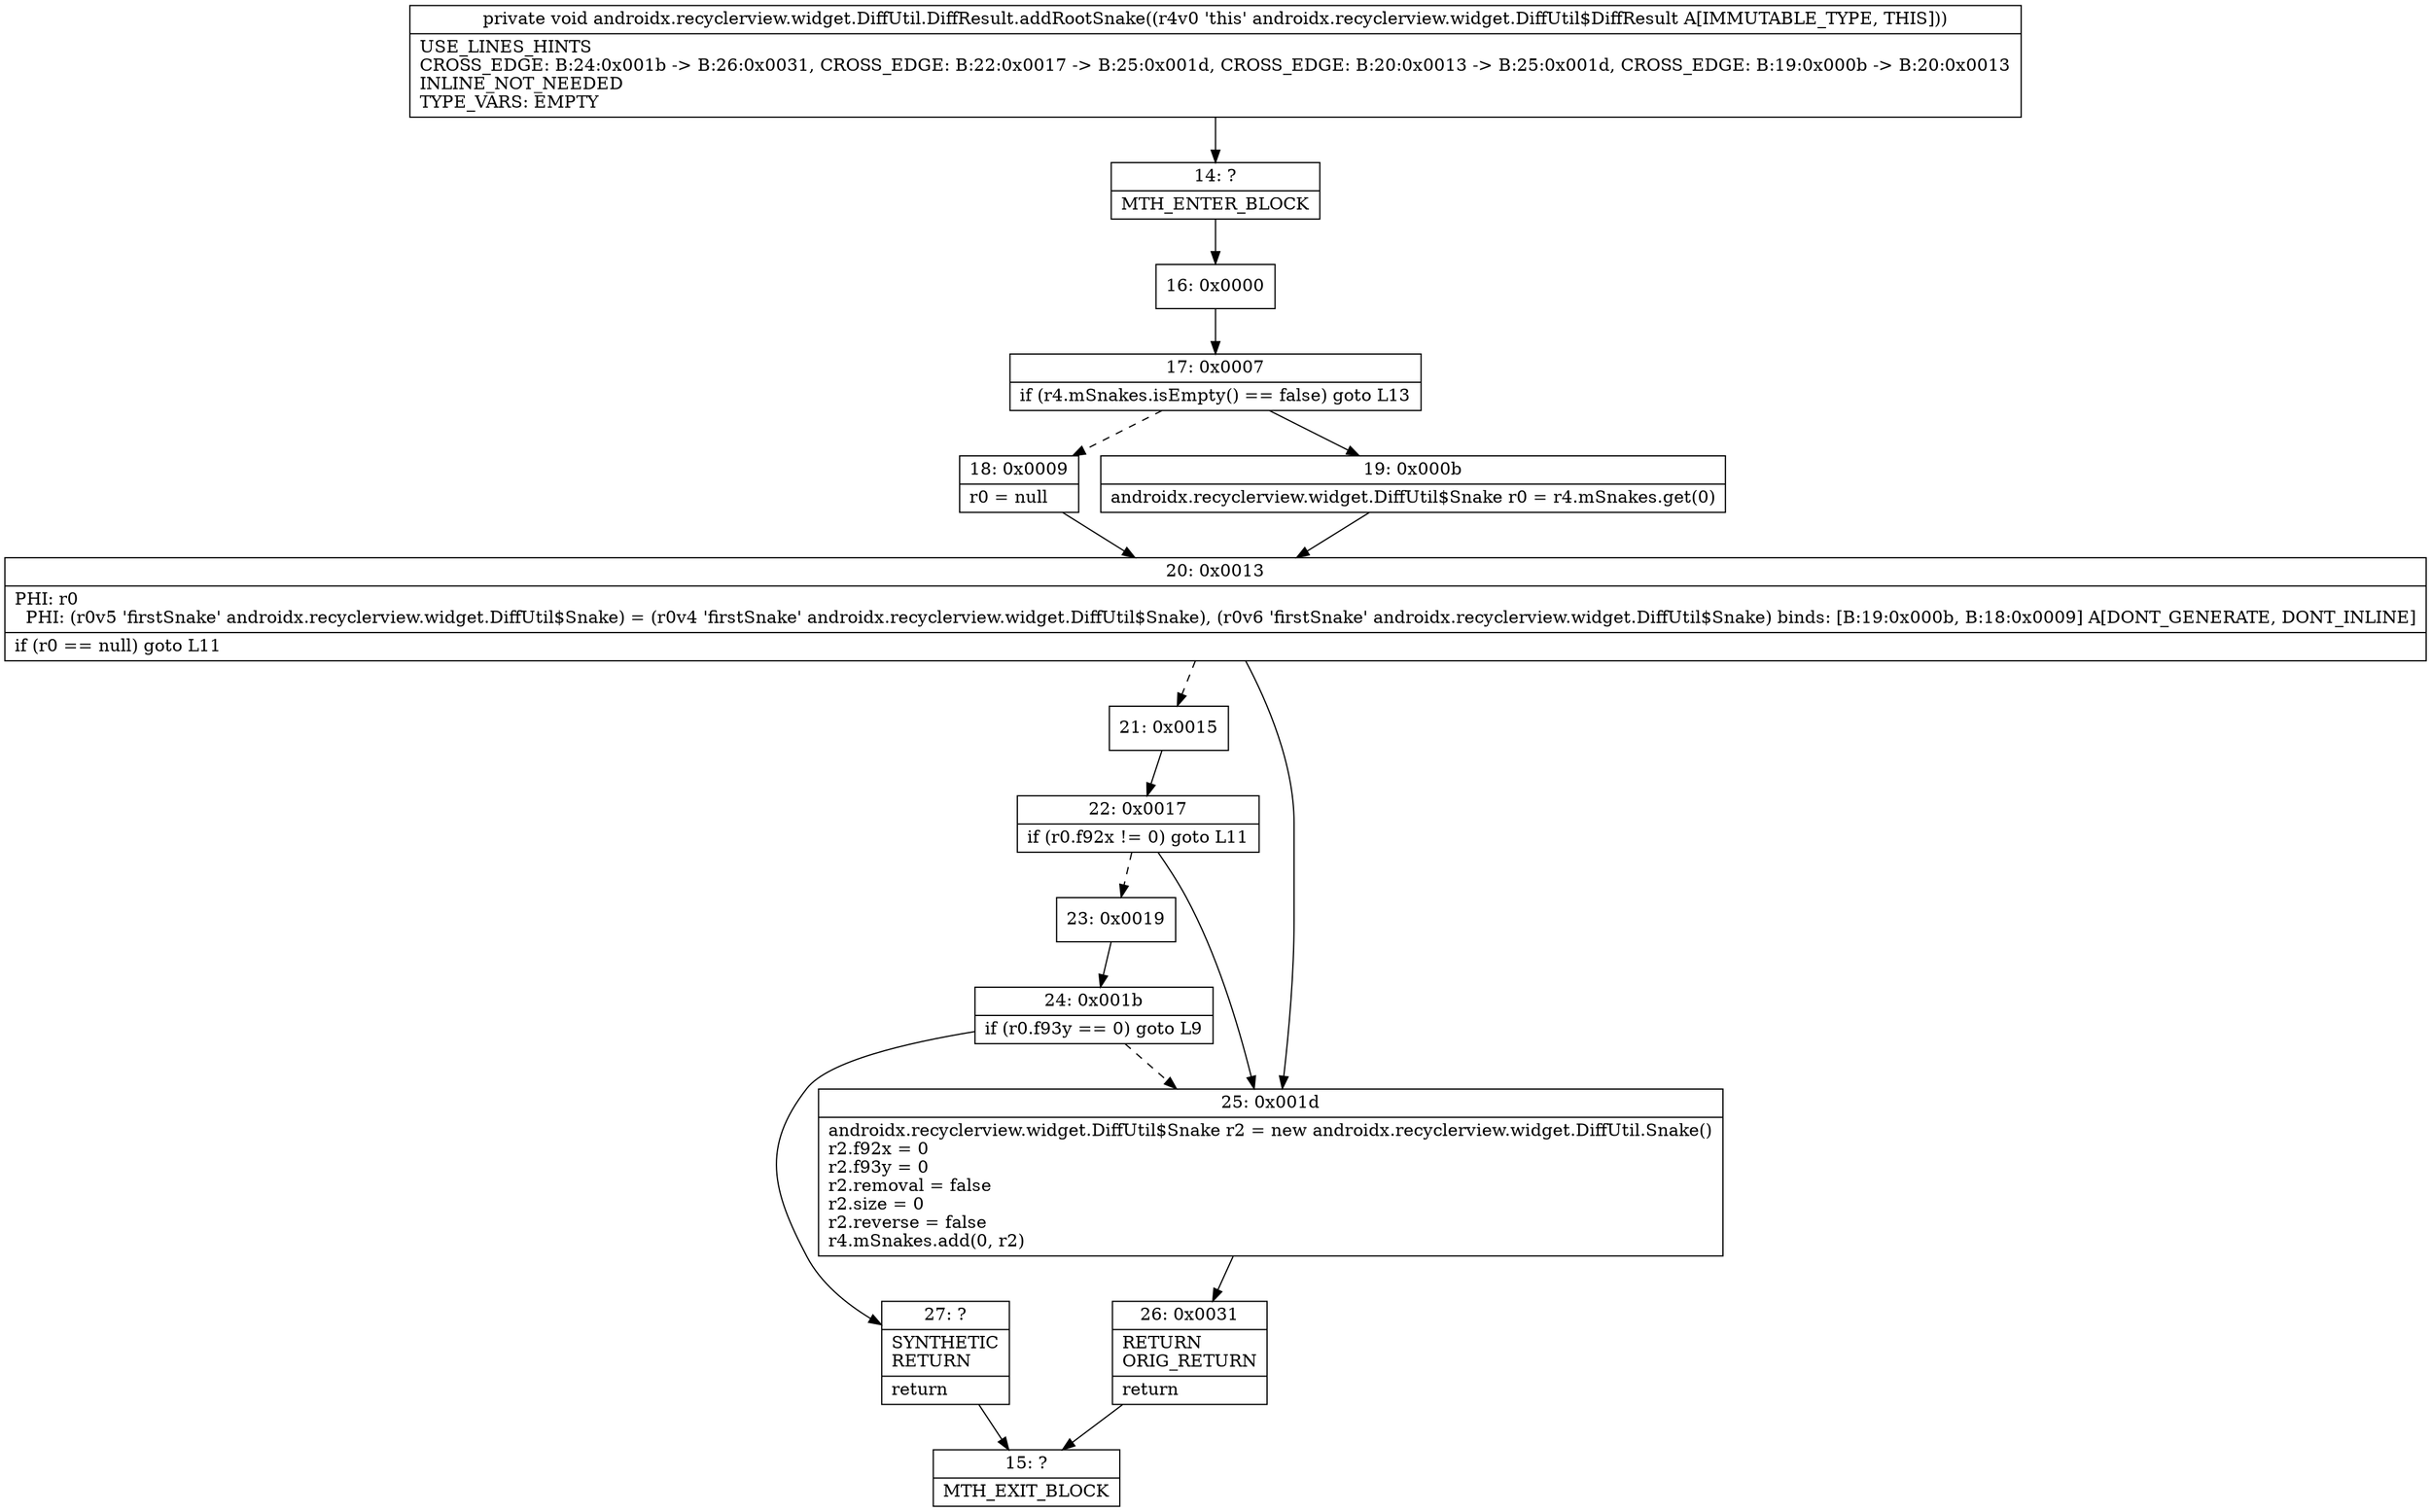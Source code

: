 digraph "CFG forandroidx.recyclerview.widget.DiffUtil.DiffResult.addRootSnake()V" {
Node_14 [shape=record,label="{14\:\ ?|MTH_ENTER_BLOCK\l}"];
Node_16 [shape=record,label="{16\:\ 0x0000}"];
Node_17 [shape=record,label="{17\:\ 0x0007|if (r4.mSnakes.isEmpty() == false) goto L13\l}"];
Node_18 [shape=record,label="{18\:\ 0x0009|r0 = null\l}"];
Node_20 [shape=record,label="{20\:\ 0x0013|PHI: r0 \l  PHI: (r0v5 'firstSnake' androidx.recyclerview.widget.DiffUtil$Snake) = (r0v4 'firstSnake' androidx.recyclerview.widget.DiffUtil$Snake), (r0v6 'firstSnake' androidx.recyclerview.widget.DiffUtil$Snake) binds: [B:19:0x000b, B:18:0x0009] A[DONT_GENERATE, DONT_INLINE]\l|if (r0 == null) goto L11\l}"];
Node_21 [shape=record,label="{21\:\ 0x0015}"];
Node_22 [shape=record,label="{22\:\ 0x0017|if (r0.f92x != 0) goto L11\l}"];
Node_23 [shape=record,label="{23\:\ 0x0019}"];
Node_24 [shape=record,label="{24\:\ 0x001b|if (r0.f93y == 0) goto L9\l}"];
Node_27 [shape=record,label="{27\:\ ?|SYNTHETIC\lRETURN\l|return\l}"];
Node_15 [shape=record,label="{15\:\ ?|MTH_EXIT_BLOCK\l}"];
Node_25 [shape=record,label="{25\:\ 0x001d|androidx.recyclerview.widget.DiffUtil$Snake r2 = new androidx.recyclerview.widget.DiffUtil.Snake()\lr2.f92x = 0\lr2.f93y = 0\lr2.removal = false\lr2.size = 0\lr2.reverse = false\lr4.mSnakes.add(0, r2)\l}"];
Node_26 [shape=record,label="{26\:\ 0x0031|RETURN\lORIG_RETURN\l|return\l}"];
Node_19 [shape=record,label="{19\:\ 0x000b|androidx.recyclerview.widget.DiffUtil$Snake r0 = r4.mSnakes.get(0)\l}"];
MethodNode[shape=record,label="{private void androidx.recyclerview.widget.DiffUtil.DiffResult.addRootSnake((r4v0 'this' androidx.recyclerview.widget.DiffUtil$DiffResult A[IMMUTABLE_TYPE, THIS]))  | USE_LINES_HINTS\lCROSS_EDGE: B:24:0x001b \-\> B:26:0x0031, CROSS_EDGE: B:22:0x0017 \-\> B:25:0x001d, CROSS_EDGE: B:20:0x0013 \-\> B:25:0x001d, CROSS_EDGE: B:19:0x000b \-\> B:20:0x0013\lINLINE_NOT_NEEDED\lTYPE_VARS: EMPTY\l}"];
MethodNode -> Node_14;Node_14 -> Node_16;
Node_16 -> Node_17;
Node_17 -> Node_18[style=dashed];
Node_17 -> Node_19;
Node_18 -> Node_20;
Node_20 -> Node_21[style=dashed];
Node_20 -> Node_25;
Node_21 -> Node_22;
Node_22 -> Node_23[style=dashed];
Node_22 -> Node_25;
Node_23 -> Node_24;
Node_24 -> Node_25[style=dashed];
Node_24 -> Node_27;
Node_27 -> Node_15;
Node_25 -> Node_26;
Node_26 -> Node_15;
Node_19 -> Node_20;
}

